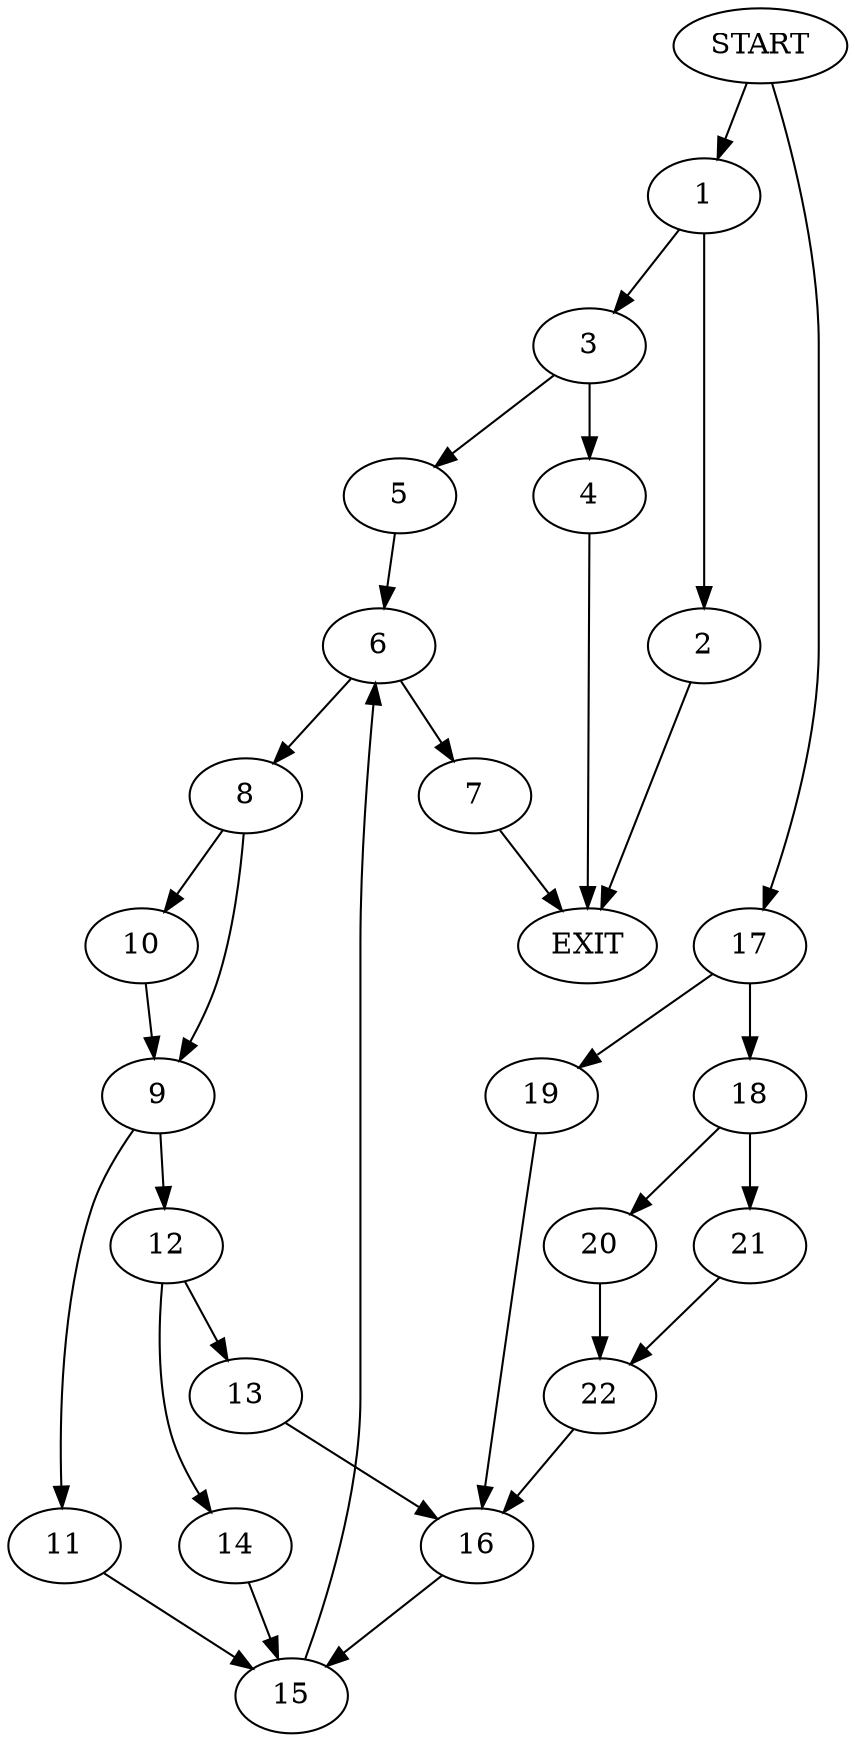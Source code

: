 digraph {
0 [label="START"]
23 [label="EXIT"]
0 -> 1
1 -> 2
1 -> 3
3 -> 4
3 -> 5
2 -> 23
4 -> 23
5 -> 6
6 -> 7
6 -> 8
7 -> 23
8 -> 9
8 -> 10
9 -> 11
9 -> 12
10 -> 9
12 -> 13
12 -> 14
11 -> 15
15 -> 6
14 -> 15
13 -> 16
16 -> 15
0 -> 17
17 -> 18
17 -> 19
19 -> 16
18 -> 20
18 -> 21
20 -> 22
21 -> 22
22 -> 16
}
